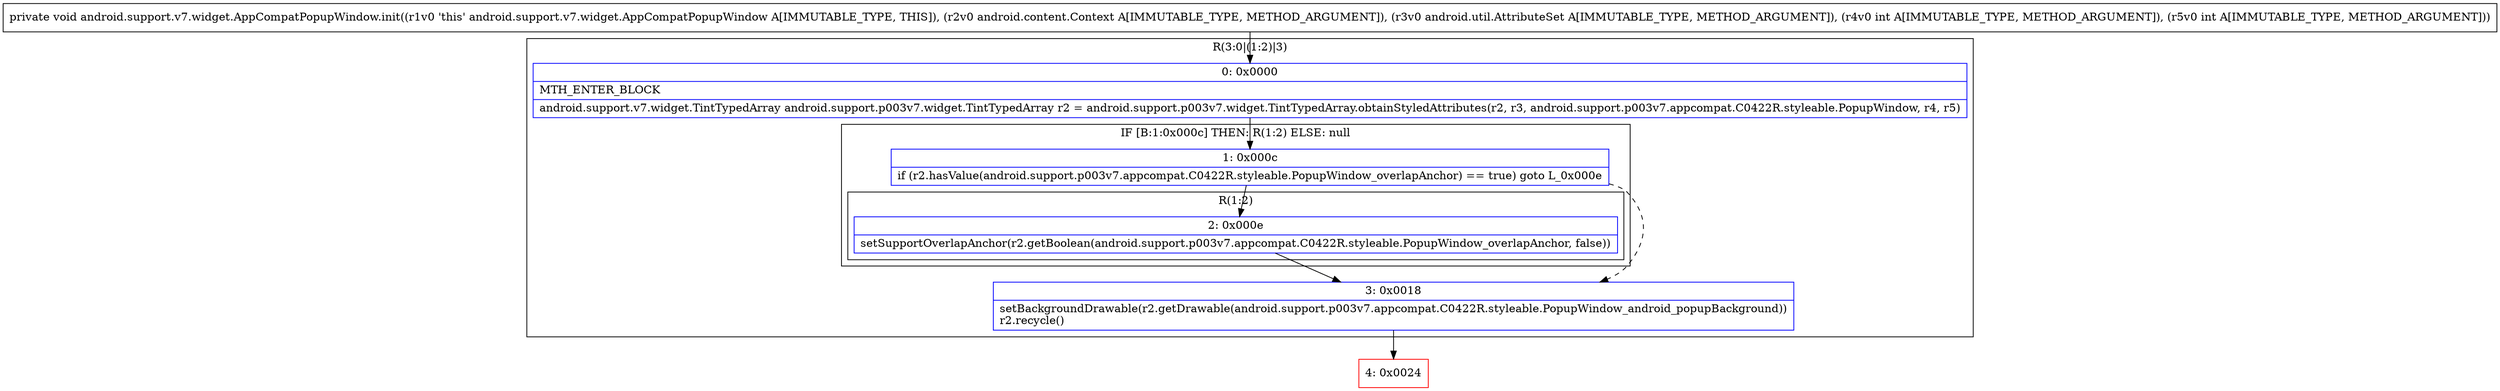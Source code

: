 digraph "CFG forandroid.support.v7.widget.AppCompatPopupWindow.init(Landroid\/content\/Context;Landroid\/util\/AttributeSet;II)V" {
subgraph cluster_Region_1261798955 {
label = "R(3:0|(1:2)|3)";
node [shape=record,color=blue];
Node_0 [shape=record,label="{0\:\ 0x0000|MTH_ENTER_BLOCK\l|android.support.v7.widget.TintTypedArray android.support.p003v7.widget.TintTypedArray r2 = android.support.p003v7.widget.TintTypedArray.obtainStyledAttributes(r2, r3, android.support.p003v7.appcompat.C0422R.styleable.PopupWindow, r4, r5)\l}"];
subgraph cluster_IfRegion_1015927114 {
label = "IF [B:1:0x000c] THEN: R(1:2) ELSE: null";
node [shape=record,color=blue];
Node_1 [shape=record,label="{1\:\ 0x000c|if (r2.hasValue(android.support.p003v7.appcompat.C0422R.styleable.PopupWindow_overlapAnchor) == true) goto L_0x000e\l}"];
subgraph cluster_Region_301881492 {
label = "R(1:2)";
node [shape=record,color=blue];
Node_2 [shape=record,label="{2\:\ 0x000e|setSupportOverlapAnchor(r2.getBoolean(android.support.p003v7.appcompat.C0422R.styleable.PopupWindow_overlapAnchor, false))\l}"];
}
}
Node_3 [shape=record,label="{3\:\ 0x0018|setBackgroundDrawable(r2.getDrawable(android.support.p003v7.appcompat.C0422R.styleable.PopupWindow_android_popupBackground))\lr2.recycle()\l}"];
}
Node_4 [shape=record,color=red,label="{4\:\ 0x0024}"];
MethodNode[shape=record,label="{private void android.support.v7.widget.AppCompatPopupWindow.init((r1v0 'this' android.support.v7.widget.AppCompatPopupWindow A[IMMUTABLE_TYPE, THIS]), (r2v0 android.content.Context A[IMMUTABLE_TYPE, METHOD_ARGUMENT]), (r3v0 android.util.AttributeSet A[IMMUTABLE_TYPE, METHOD_ARGUMENT]), (r4v0 int A[IMMUTABLE_TYPE, METHOD_ARGUMENT]), (r5v0 int A[IMMUTABLE_TYPE, METHOD_ARGUMENT])) }"];
MethodNode -> Node_0;
Node_0 -> Node_1;
Node_1 -> Node_2;
Node_1 -> Node_3[style=dashed];
Node_2 -> Node_3;
Node_3 -> Node_4;
}

